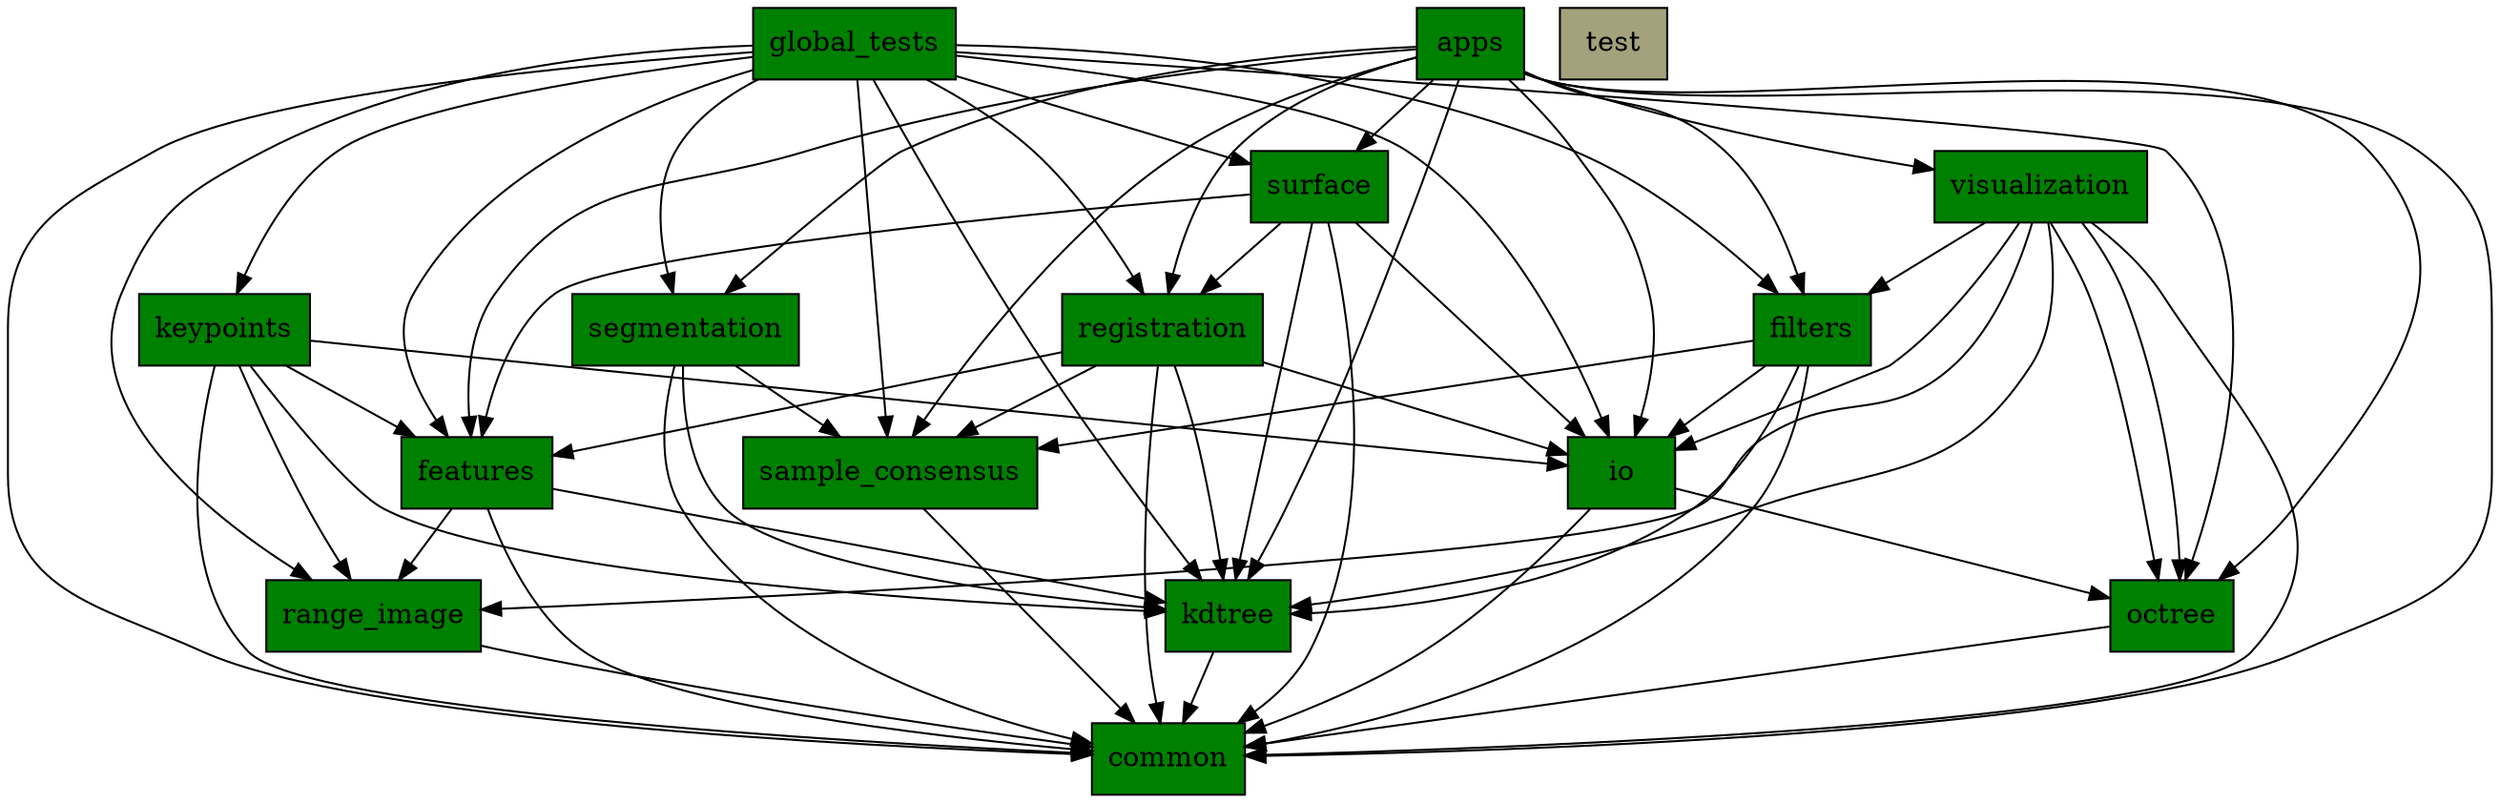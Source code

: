 digraph pcl {
  "common" [style="filled" fillcolor="#008000" shape="box"];
   "octree" [style="filled" fillcolor="#008000" shape="box"];
   "octree" -> "common";
  "io" [style="filled" fillcolor="#008000" shape="box"];
   "io" -> "common";
  "io" -> "octree";
  "kdtree" [style="filled" fillcolor="#008000" shape="box"];
   "kdtree" -> "common";
  "range_image" [style="filled" fillcolor="#008000" shape="box"];
   "range_image" -> "common";
  "sample_consensus" [style="filled" fillcolor="#008000" shape="box"];
   "sample_consensus" -> "common";
  "filters" [style="filled" fillcolor="#008000" shape="box"];
   "filters" -> "common";
  "filters" -> "sample_consensus";
  "filters" -> "io";
  "filters" -> "kdtree";
  "features" [style="filled" fillcolor="#008000" shape="box"];
   "features" -> "common";
  "features" -> "kdtree";
  "features" -> "range_image";
  "keypoints" [style="filled" fillcolor="#008000" shape="box"];
   "keypoints" -> "common";
  "keypoints" -> "io";
  "keypoints" -> "kdtree";
  "keypoints" -> "range_image";
  "keypoints" -> "features";
  "registration" [style="filled" fillcolor="#008000" shape="box"];
   "registration" -> "common";
  "registration" -> "io";
  "registration" -> "kdtree";
  "registration" -> "sample_consensus";
  "registration" -> "features";
  "segmentation" [style="filled" fillcolor="#008000" shape="box"];
   "segmentation" -> "common";
  "segmentation" -> "kdtree";
  "segmentation" -> "sample_consensus";
  "surface" [style="filled" fillcolor="#008000" shape="box"];
   "surface" -> "common";
  "surface" -> "io";
  "surface" -> "features";
  "surface" -> "kdtree";
  "surface" -> "registration";
  "visualization" [style="filled" fillcolor="#008000" shape="box"];
   "visualization" -> "common";
  "visualization" -> "io";
  "visualization" -> "kdtree";
  "visualization" -> "octree";
  "visualization" -> "range_image";
  "visualization" -> "octree";
  "visualization" -> "filters";
  "global_tests" [style="filled" fillcolor="#008000" shape="box"];
   "global_tests" -> "common";
  "global_tests" -> "sample_consensus";
  "global_tests" -> "io";
  "global_tests" -> "kdtree";
  "global_tests" -> "features";
  "global_tests" -> "range_image";
  "global_tests" -> "filters";
  "global_tests" -> "keypoints";
  "global_tests" -> "surface";
  "global_tests" -> "registration";
  "global_tests" -> "segmentation";
  "global_tests" -> "octree";
  "apps" [style="filled" fillcolor="#008000" shape="box"];
   "apps" -> "common";
  "apps" -> "io";
  "apps" -> "filters";
  "apps" -> "sample_consensus";
  "apps" -> "segmentation";
  "apps" -> "visualization";
  "apps" -> "kdtree";
  "apps" -> "features";
  "apps" -> "surface";
  "apps" -> "octree";
  "apps" -> "registration";
  "test" [style="filled" fillcolor="#A3A27C" shape="box"];
 }
